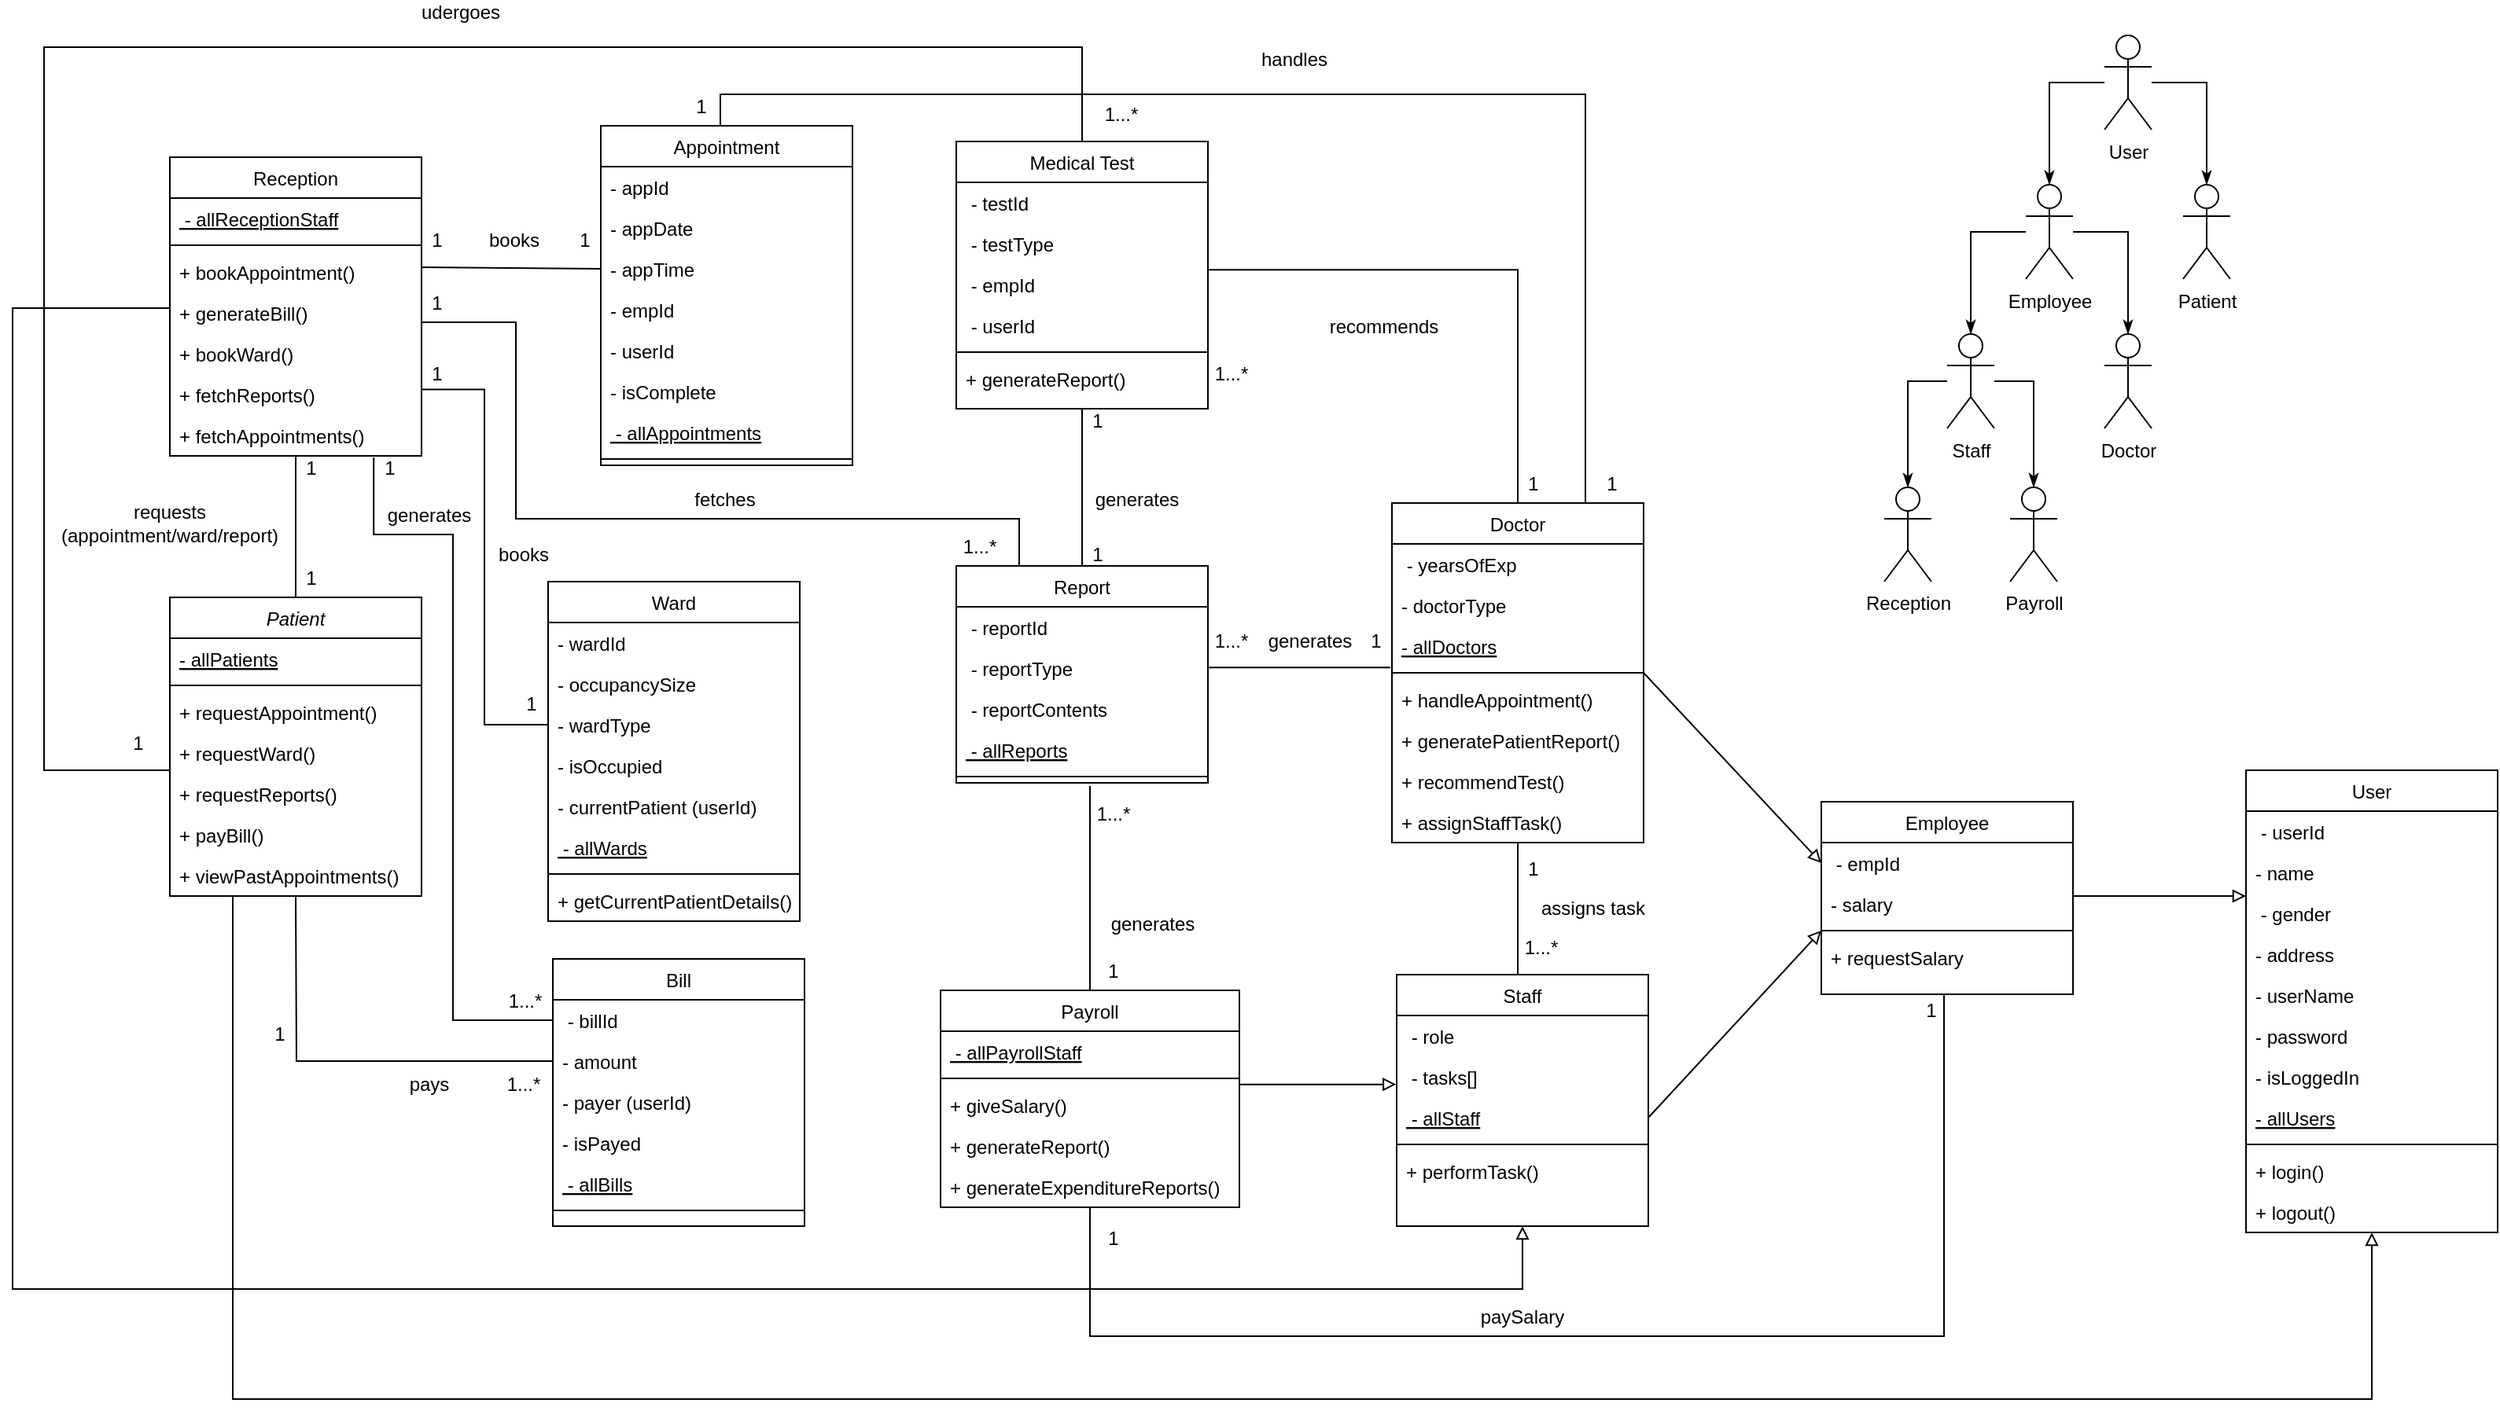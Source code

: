<mxfile version="19.0.3" type="device"><diagram id="C5RBs43oDa-KdzZeNtuy" name="Page-1"><mxGraphModel dx="1865" dy="1818" grid="1" gridSize="10" guides="1" tooltips="1" connect="1" arrows="1" fold="1" page="1" pageScale="1" pageWidth="827" pageHeight="1169" math="0" shadow="0"><root><mxCell id="WIyWlLk6GJQsqaUBKTNV-0"/><mxCell id="WIyWlLk6GJQsqaUBKTNV-1" parent="WIyWlLk6GJQsqaUBKTNV-0"/><mxCell id="-BFa0AqEf3Gd8CV0B2ca-14" value="" style="edgeStyle=orthogonalEdgeStyle;rounded=0;orthogonalLoop=1;jettySize=auto;html=1;endArrow=block;endFill=0;exitX=0.25;exitY=1;exitDx=0;exitDy=0;entryX=0.5;entryY=1;entryDx=0;entryDy=0;" parent="WIyWlLk6GJQsqaUBKTNV-1" source="zkfFHV4jXpPFQw0GAbJ--0" target="-BFa0AqEf3Gd8CV0B2ca-0" edge="1"><mxGeometry relative="1" as="geometry"><Array as="points"><mxPoint x="110" y="600"/><mxPoint x="1470" y="600"/></Array></mxGeometry></mxCell><mxCell id="Z5M0YTZ0cITR3sotZArh-10" value="" style="edgeStyle=orthogonalEdgeStyle;rounded=0;orthogonalLoop=1;jettySize=auto;html=1;fontColor=#FF3399;endArrow=none;endFill=0;entryX=0.5;entryY=1;entryDx=0;entryDy=0;" parent="WIyWlLk6GJQsqaUBKTNV-1" source="zkfFHV4jXpPFQw0GAbJ--0" target="Z5M0YTZ0cITR3sotZArh-4" edge="1"><mxGeometry relative="1" as="geometry"><mxPoint x="150" y="10" as="targetPoint"/><Array as="points"/></mxGeometry></mxCell><mxCell id="OP6SBoiuCu4jWMBhcWJL-12" value="" style="edgeStyle=orthogonalEdgeStyle;rounded=0;orthogonalLoop=1;jettySize=auto;html=1;entryX=0.5;entryY=0;entryDx=0;entryDy=0;exitX=0;exitY=-0.077;exitDx=0;exitDy=0;exitPerimeter=0;endArrow=none;endFill=0;" parent="WIyWlLk6GJQsqaUBKTNV-1" target="YgAnvB1Ti10uKO-X6oO7-53" edge="1"><mxGeometry relative="1" as="geometry"><mxPoint x="70" y="225.998" as="sourcePoint"/><mxPoint x="-30" y="180" as="targetPoint"/><Array as="points"><mxPoint x="-10" y="200"/><mxPoint x="-10" y="-260"/><mxPoint x="650" y="-260"/></Array></mxGeometry></mxCell><mxCell id="zkfFHV4jXpPFQw0GAbJ--0" value="Patient" style="swimlane;fontStyle=2;align=center;verticalAlign=top;childLayout=stackLayout;horizontal=1;startSize=26;horizontalStack=0;resizeParent=1;resizeLast=0;collapsible=1;marginBottom=0;rounded=0;shadow=0;strokeWidth=1;" parent="WIyWlLk6GJQsqaUBKTNV-1" vertex="1"><mxGeometry x="70" y="90" width="160" height="190" as="geometry"><mxRectangle x="230" y="140" width="160" height="26" as="alternateBounds"/></mxGeometry></mxCell><mxCell id="zkfFHV4jXpPFQw0GAbJ--1" value="- allPatients" style="text;align=left;verticalAlign=top;spacingLeft=4;spacingRight=4;overflow=hidden;rotatable=0;points=[[0,0.5],[1,0.5]];portConstraint=eastwest;fontStyle=4" parent="zkfFHV4jXpPFQw0GAbJ--0" vertex="1"><mxGeometry y="26" width="160" height="26" as="geometry"/></mxCell><mxCell id="zkfFHV4jXpPFQw0GAbJ--4" value="" style="line;html=1;strokeWidth=1;align=left;verticalAlign=middle;spacingTop=-1;spacingLeft=3;spacingRight=3;rotatable=0;labelPosition=right;points=[];portConstraint=eastwest;" parent="zkfFHV4jXpPFQw0GAbJ--0" vertex="1"><mxGeometry y="52" width="160" height="8" as="geometry"/></mxCell><mxCell id="zkfFHV4jXpPFQw0GAbJ--5" value="+ requestAppointment()" style="text;align=left;verticalAlign=top;spacingLeft=4;spacingRight=4;overflow=hidden;rotatable=0;points=[[0,0.5],[1,0.5]];portConstraint=eastwest;" parent="zkfFHV4jXpPFQw0GAbJ--0" vertex="1"><mxGeometry y="60" width="160" height="26" as="geometry"/></mxCell><mxCell id="YgAnvB1Ti10uKO-X6oO7-43" value="+ requestWard()" style="text;align=left;verticalAlign=top;spacingLeft=4;spacingRight=4;overflow=hidden;rotatable=0;points=[[0,0.5],[1,0.5]];portConstraint=eastwest;" parent="zkfFHV4jXpPFQw0GAbJ--0" vertex="1"><mxGeometry y="86" width="160" height="26" as="geometry"/></mxCell><mxCell id="OP6SBoiuCu4jWMBhcWJL-21" value="+ requestReports()" style="text;align=left;verticalAlign=top;spacingLeft=4;spacingRight=4;overflow=hidden;rotatable=0;points=[[0,0.5],[1,0.5]];portConstraint=eastwest;" parent="zkfFHV4jXpPFQw0GAbJ--0" vertex="1"><mxGeometry y="112" width="160" height="26" as="geometry"/></mxCell><mxCell id="YgAnvB1Ti10uKO-X6oO7-45" value="+ payBill()" style="text;align=left;verticalAlign=top;spacingLeft=4;spacingRight=4;overflow=hidden;rotatable=0;points=[[0,0.5],[1,0.5]];portConstraint=eastwest;" parent="zkfFHV4jXpPFQw0GAbJ--0" vertex="1"><mxGeometry y="138" width="160" height="26" as="geometry"/></mxCell><mxCell id="OP6SBoiuCu4jWMBhcWJL-28" value="+ viewPastAppointments()" style="text;align=left;verticalAlign=top;spacingLeft=4;spacingRight=4;overflow=hidden;rotatable=0;points=[[0,0.5],[1,0.5]];portConstraint=eastwest;" parent="zkfFHV4jXpPFQw0GAbJ--0" vertex="1"><mxGeometry y="164" width="160" height="26" as="geometry"/></mxCell><mxCell id="zkfFHV4jXpPFQw0GAbJ--13" value="Ward" style="swimlane;fontStyle=0;align=center;verticalAlign=top;childLayout=stackLayout;horizontal=1;startSize=26;horizontalStack=0;resizeParent=1;resizeLast=0;collapsible=1;marginBottom=0;rounded=0;shadow=0;strokeWidth=1;" parent="WIyWlLk6GJQsqaUBKTNV-1" vertex="1"><mxGeometry x="310.5" y="80" width="160" height="216" as="geometry"><mxRectangle x="340" y="380" width="170" height="26" as="alternateBounds"/></mxGeometry></mxCell><mxCell id="YgAnvB1Ti10uKO-X6oO7-46" value="- wardId" style="text;align=left;verticalAlign=top;spacingLeft=4;spacingRight=4;overflow=hidden;rotatable=0;points=[[0,0.5],[1,0.5]];portConstraint=eastwest;" parent="zkfFHV4jXpPFQw0GAbJ--13" vertex="1"><mxGeometry y="26" width="160" height="26" as="geometry"/></mxCell><mxCell id="zkfFHV4jXpPFQw0GAbJ--14" value="- occupancySize" style="text;align=left;verticalAlign=top;spacingLeft=4;spacingRight=4;overflow=hidden;rotatable=0;points=[[0,0.5],[1,0.5]];portConstraint=eastwest;" parent="zkfFHV4jXpPFQw0GAbJ--13" vertex="1"><mxGeometry y="52" width="160" height="26" as="geometry"/></mxCell><mxCell id="YgAnvB1Ti10uKO-X6oO7-47" value="- wardType" style="text;align=left;verticalAlign=top;spacingLeft=4;spacingRight=4;overflow=hidden;rotatable=0;points=[[0,0.5],[1,0.5]];portConstraint=eastwest;" parent="zkfFHV4jXpPFQw0GAbJ--13" vertex="1"><mxGeometry y="78" width="160" height="26" as="geometry"/></mxCell><mxCell id="YgAnvB1Ti10uKO-X6oO7-48" value="- isOccupied" style="text;align=left;verticalAlign=top;spacingLeft=4;spacingRight=4;overflow=hidden;rotatable=0;points=[[0,0.5],[1,0.5]];portConstraint=eastwest;" parent="zkfFHV4jXpPFQw0GAbJ--13" vertex="1"><mxGeometry y="104" width="160" height="26" as="geometry"/></mxCell><mxCell id="OP6SBoiuCu4jWMBhcWJL-6" value="- currentPatient (userId)" style="text;align=left;verticalAlign=top;spacingLeft=4;spacingRight=4;overflow=hidden;rotatable=0;points=[[0,0.5],[1,0.5]];portConstraint=eastwest;" parent="zkfFHV4jXpPFQw0GAbJ--13" vertex="1"><mxGeometry y="130" width="160" height="26" as="geometry"/></mxCell><mxCell id="Z5M0YTZ0cITR3sotZArh-1" value=" - allWards" style="text;align=left;verticalAlign=top;spacingLeft=4;spacingRight=4;overflow=hidden;rotatable=0;points=[[0,0.5],[1,0.5]];portConstraint=eastwest;fontStyle=4" parent="zkfFHV4jXpPFQw0GAbJ--13" vertex="1"><mxGeometry y="156" width="160" height="26" as="geometry"/></mxCell><mxCell id="zkfFHV4jXpPFQw0GAbJ--15" value="" style="line;html=1;strokeWidth=1;align=left;verticalAlign=middle;spacingTop=-1;spacingLeft=3;spacingRight=3;rotatable=0;labelPosition=right;points=[];portConstraint=eastwest;" parent="zkfFHV4jXpPFQw0GAbJ--13" vertex="1"><mxGeometry y="182" width="160" height="8" as="geometry"/></mxCell><mxCell id="YgAnvB1Ti10uKO-X6oO7-49" value="+ getCurrentPatientDetails()" style="text;align=left;verticalAlign=top;spacingLeft=4;spacingRight=4;overflow=hidden;rotatable=0;points=[[0,0.5],[1,0.5]];portConstraint=eastwest;" parent="zkfFHV4jXpPFQw0GAbJ--13" vertex="1"><mxGeometry y="190" width="160" height="26" as="geometry"/></mxCell><mxCell id="zkfFHV4jXpPFQw0GAbJ--17" value="Employee" style="swimlane;fontStyle=0;align=center;verticalAlign=top;childLayout=stackLayout;horizontal=1;startSize=26;horizontalStack=0;resizeParent=1;resizeLast=0;collapsible=1;marginBottom=0;rounded=0;shadow=0;strokeWidth=1;" parent="WIyWlLk6GJQsqaUBKTNV-1" vertex="1"><mxGeometry x="1120" y="220" width="160" height="122.5" as="geometry"><mxRectangle x="550" y="140" width="160" height="26" as="alternateBounds"/></mxGeometry></mxCell><mxCell id="zkfFHV4jXpPFQw0GAbJ--18" value=" - empId" style="text;align=left;verticalAlign=top;spacingLeft=4;spacingRight=4;overflow=hidden;rotatable=0;points=[[0,0.5],[1,0.5]];portConstraint=eastwest;" parent="zkfFHV4jXpPFQw0GAbJ--17" vertex="1"><mxGeometry y="26" width="160" height="26" as="geometry"/></mxCell><mxCell id="zkfFHV4jXpPFQw0GAbJ--22" value="- salary" style="text;align=left;verticalAlign=top;spacingLeft=4;spacingRight=4;overflow=hidden;rotatable=0;points=[[0,0.5],[1,0.5]];portConstraint=eastwest;rounded=0;shadow=0;html=0;" parent="zkfFHV4jXpPFQw0GAbJ--17" vertex="1"><mxGeometry y="52" width="160" height="26" as="geometry"/></mxCell><mxCell id="zkfFHV4jXpPFQw0GAbJ--23" value="" style="line;html=1;strokeWidth=1;align=left;verticalAlign=middle;spacingTop=-1;spacingLeft=3;spacingRight=3;rotatable=0;labelPosition=right;points=[];portConstraint=eastwest;" parent="zkfFHV4jXpPFQw0GAbJ--17" vertex="1"><mxGeometry y="78" width="160" height="8" as="geometry"/></mxCell><mxCell id="YgAnvB1Ti10uKO-X6oO7-38" value="+ requestSalary" style="text;align=left;verticalAlign=top;spacingLeft=4;spacingRight=4;overflow=hidden;rotatable=0;points=[[0,0.5],[1,0.5]];portConstraint=eastwest;" parent="zkfFHV4jXpPFQw0GAbJ--17" vertex="1"><mxGeometry y="86" width="160" height="26" as="geometry"/></mxCell><mxCell id="YgAnvB1Ti10uKO-X6oO7-98" value="" style="edgeStyle=orthogonalEdgeStyle;rounded=0;orthogonalLoop=1;jettySize=auto;html=1;endArrow=none;endFill=0;" parent="WIyWlLk6GJQsqaUBKTNV-1" source="YgAnvB1Ti10uKO-X6oO7-3" edge="1"><mxGeometry relative="1" as="geometry"><Array as="points"><mxPoint x="655" y="210"/><mxPoint x="655" y="210"/></Array><mxPoint x="655" y="210" as="targetPoint"/></mxGeometry></mxCell><mxCell id="MlIe_4cDWkA6PB7lQuwm-5" value="" style="edgeStyle=orthogonalEdgeStyle;rounded=0;orthogonalLoop=1;jettySize=auto;html=1;endArrow=none;endFill=0;entryX=0.5;entryY=1;entryDx=0;entryDy=0;" parent="WIyWlLk6GJQsqaUBKTNV-1" source="YgAnvB1Ti10uKO-X6oO7-3" target="zkfFHV4jXpPFQw0GAbJ--17" edge="1"><mxGeometry relative="1" as="geometry"><mxPoint x="1200" y="350" as="targetPoint"/><Array as="points"><mxPoint x="655" y="560"/><mxPoint x="1198" y="560"/><mxPoint x="1198" y="343"/></Array></mxGeometry></mxCell><mxCell id="YgAnvB1Ti10uKO-X6oO7-3" value="Payroll" style="swimlane;fontStyle=0;align=center;verticalAlign=top;childLayout=stackLayout;horizontal=1;startSize=26;horizontalStack=0;resizeParent=1;resizeLast=0;collapsible=1;marginBottom=0;rounded=0;shadow=0;strokeWidth=1;" parent="WIyWlLk6GJQsqaUBKTNV-1" vertex="1"><mxGeometry x="560" y="340" width="190" height="138" as="geometry"><mxRectangle x="130" y="380" width="160" height="26" as="alternateBounds"/></mxGeometry></mxCell><mxCell id="Z5M0YTZ0cITR3sotZArh-3" value=" - allPayrollStaff" style="text;align=left;verticalAlign=top;spacingLeft=4;spacingRight=4;overflow=hidden;rotatable=0;points=[[0,0.5],[1,0.5]];portConstraint=eastwest;fontStyle=4" parent="YgAnvB1Ti10uKO-X6oO7-3" vertex="1"><mxGeometry y="26" width="190" height="26" as="geometry"/></mxCell><mxCell id="YgAnvB1Ti10uKO-X6oO7-6" value="" style="line;html=1;strokeWidth=1;align=left;verticalAlign=middle;spacingTop=-1;spacingLeft=3;spacingRight=3;rotatable=0;labelPosition=right;points=[];portConstraint=eastwest;" parent="YgAnvB1Ti10uKO-X6oO7-3" vertex="1"><mxGeometry y="52" width="190" height="8" as="geometry"/></mxCell><mxCell id="YgAnvB1Ti10uKO-X6oO7-7" value="+ giveSalary()" style="text;align=left;verticalAlign=top;spacingLeft=4;spacingRight=4;overflow=hidden;rotatable=0;points=[[0,0.5],[1,0.5]];portConstraint=eastwest;fontStyle=0" parent="YgAnvB1Ti10uKO-X6oO7-3" vertex="1"><mxGeometry y="60" width="190" height="26" as="geometry"/></mxCell><mxCell id="YgAnvB1Ti10uKO-X6oO7-8" value="+ generateReport()" style="text;align=left;verticalAlign=top;spacingLeft=4;spacingRight=4;overflow=hidden;rotatable=0;points=[[0,0.5],[1,0.5]];portConstraint=eastwest;" parent="YgAnvB1Ti10uKO-X6oO7-3" vertex="1"><mxGeometry y="86" width="190" height="26" as="geometry"/></mxCell><mxCell id="OP6SBoiuCu4jWMBhcWJL-19" value="+ generateExpenditureReports()" style="text;align=left;verticalAlign=top;spacingLeft=4;spacingRight=4;overflow=hidden;rotatable=0;points=[[0,0.5],[1,0.5]];portConstraint=eastwest;" parent="YgAnvB1Ti10uKO-X6oO7-3" vertex="1"><mxGeometry y="112" width="190" height="26" as="geometry"/></mxCell><mxCell id="YgAnvB1Ti10uKO-X6oO7-12" value="Report" style="swimlane;fontStyle=0;align=center;verticalAlign=top;childLayout=stackLayout;horizontal=1;startSize=26;horizontalStack=0;resizeParent=1;resizeLast=0;collapsible=1;marginBottom=0;rounded=0;shadow=0;strokeWidth=1;" parent="WIyWlLk6GJQsqaUBKTNV-1" vertex="1"><mxGeometry x="570" y="70" width="160" height="138" as="geometry"><mxRectangle x="130" y="380" width="160" height="26" as="alternateBounds"/></mxGeometry></mxCell><mxCell id="YgAnvB1Ti10uKO-X6oO7-13" value=" - reportId" style="text;align=left;verticalAlign=top;spacingLeft=4;spacingRight=4;overflow=hidden;rotatable=0;points=[[0,0.5],[1,0.5]];portConstraint=eastwest;" parent="YgAnvB1Ti10uKO-X6oO7-12" vertex="1"><mxGeometry y="26" width="160" height="26" as="geometry"/></mxCell><mxCell id="YgAnvB1Ti10uKO-X6oO7-40" value=" - reportType" style="text;align=left;verticalAlign=top;spacingLeft=4;spacingRight=4;overflow=hidden;rotatable=0;points=[[0,0.5],[1,0.5]];portConstraint=eastwest;" parent="YgAnvB1Ti10uKO-X6oO7-12" vertex="1"><mxGeometry y="52" width="160" height="26" as="geometry"/></mxCell><mxCell id="OP6SBoiuCu4jWMBhcWJL-18" value=" - reportContents" style="text;align=left;verticalAlign=top;spacingLeft=4;spacingRight=4;overflow=hidden;rotatable=0;points=[[0,0.5],[1,0.5]];portConstraint=eastwest;" parent="YgAnvB1Ti10uKO-X6oO7-12" vertex="1"><mxGeometry y="78" width="160" height="26" as="geometry"/></mxCell><mxCell id="-BFa0AqEf3Gd8CV0B2ca-21" value=" - allReports" style="text;align=left;verticalAlign=top;spacingLeft=4;spacingRight=4;overflow=hidden;rotatable=0;points=[[0,0.5],[1,0.5]];portConstraint=eastwest;fontStyle=4" parent="YgAnvB1Ti10uKO-X6oO7-12" vertex="1"><mxGeometry y="104" width="160" height="26" as="geometry"/></mxCell><mxCell id="YgAnvB1Ti10uKO-X6oO7-15" value="" style="line;html=1;strokeWidth=1;align=left;verticalAlign=middle;spacingTop=-1;spacingLeft=3;spacingRight=3;rotatable=0;labelPosition=right;points=[];portConstraint=eastwest;" parent="YgAnvB1Ti10uKO-X6oO7-12" vertex="1"><mxGeometry y="130" width="160" height="8" as="geometry"/></mxCell><mxCell id="YgAnvB1Ti10uKO-X6oO7-18" value="Bill" style="swimlane;fontStyle=0;align=center;verticalAlign=top;childLayout=stackLayout;horizontal=1;startSize=26;horizontalStack=0;resizeParent=1;resizeLast=0;collapsible=1;marginBottom=0;rounded=0;shadow=0;strokeWidth=1;" parent="WIyWlLk6GJQsqaUBKTNV-1" vertex="1"><mxGeometry x="313.5" y="320" width="160" height="170" as="geometry"><mxRectangle x="130" y="380" width="160" height="26" as="alternateBounds"/></mxGeometry></mxCell><mxCell id="YgAnvB1Ti10uKO-X6oO7-19" value=" - billId" style="text;align=left;verticalAlign=top;spacingLeft=4;spacingRight=4;overflow=hidden;rotatable=0;points=[[0,0.5],[1,0.5]];portConstraint=eastwest;" parent="YgAnvB1Ti10uKO-X6oO7-18" vertex="1"><mxGeometry y="26" width="160" height="26" as="geometry"/></mxCell><mxCell id="YgAnvB1Ti10uKO-X6oO7-20" value="- amount" style="text;align=left;verticalAlign=top;spacingLeft=4;spacingRight=4;overflow=hidden;rotatable=0;points=[[0,0.5],[1,0.5]];portConstraint=eastwest;rounded=0;shadow=0;html=0;" parent="YgAnvB1Ti10uKO-X6oO7-18" vertex="1"><mxGeometry y="52" width="160" height="26" as="geometry"/></mxCell><mxCell id="YgAnvB1Ti10uKO-X6oO7-51" value="- payer (userId)" style="text;align=left;verticalAlign=top;spacingLeft=4;spacingRight=4;overflow=hidden;rotatable=0;points=[[0,0.5],[1,0.5]];portConstraint=eastwest;rounded=0;shadow=0;html=0;" parent="YgAnvB1Ti10uKO-X6oO7-18" vertex="1"><mxGeometry y="78" width="160" height="26" as="geometry"/></mxCell><mxCell id="YgAnvB1Ti10uKO-X6oO7-52" value="- isPayed" style="text;align=left;verticalAlign=top;spacingLeft=4;spacingRight=4;overflow=hidden;rotatable=0;points=[[0,0.5],[1,0.5]];portConstraint=eastwest;rounded=0;shadow=0;html=0;" parent="YgAnvB1Ti10uKO-X6oO7-18" vertex="1"><mxGeometry y="104" width="160" height="26" as="geometry"/></mxCell><mxCell id="Z5M0YTZ0cITR3sotZArh-2" value=" - allBills" style="text;align=left;verticalAlign=top;spacingLeft=4;spacingRight=4;overflow=hidden;rotatable=0;points=[[0,0.5],[1,0.5]];portConstraint=eastwest;fontStyle=4" parent="YgAnvB1Ti10uKO-X6oO7-18" vertex="1"><mxGeometry y="130" width="160" height="26" as="geometry"/></mxCell><mxCell id="YgAnvB1Ti10uKO-X6oO7-21" value="" style="line;html=1;strokeWidth=1;align=left;verticalAlign=middle;spacingTop=-1;spacingLeft=3;spacingRight=3;rotatable=0;labelPosition=right;points=[];portConstraint=eastwest;" parent="YgAnvB1Ti10uKO-X6oO7-18" vertex="1"><mxGeometry y="156" width="160" height="8" as="geometry"/></mxCell><mxCell id="YgAnvB1Ti10uKO-X6oO7-79" value="" style="edgeStyle=orthogonalEdgeStyle;rounded=0;orthogonalLoop=1;jettySize=auto;html=1;endArrow=none;endFill=0;entryX=0.999;entryY=0.139;entryDx=0;entryDy=0;entryPerimeter=0;" parent="WIyWlLk6GJQsqaUBKTNV-1" source="YgAnvB1Ti10uKO-X6oO7-24" target="YgAnvB1Ti10uKO-X6oO7-60" edge="1"><mxGeometry relative="1" as="geometry"><mxPoint x="890" y="-52" as="targetPoint"/></mxGeometry></mxCell><mxCell id="YgAnvB1Ti10uKO-X6oO7-87" value="" style="edgeStyle=orthogonalEdgeStyle;rounded=0;orthogonalLoop=1;jettySize=auto;html=1;endArrow=none;endFill=0;entryX=0.5;entryY=0;entryDx=0;entryDy=0;" parent="WIyWlLk6GJQsqaUBKTNV-1" source="YgAnvB1Ti10uKO-X6oO7-24" edge="1"><mxGeometry relative="1" as="geometry"><mxPoint x="930" y="330" as="targetPoint"/><Array as="points"><mxPoint x="927" y="330"/></Array></mxGeometry></mxCell><mxCell id="YgAnvB1Ti10uKO-X6oO7-24" value="Doctor" style="swimlane;fontStyle=0;align=center;verticalAlign=top;childLayout=stackLayout;horizontal=1;startSize=26;horizontalStack=0;resizeParent=1;resizeLast=0;collapsible=1;marginBottom=0;rounded=0;shadow=0;strokeWidth=1;" parent="WIyWlLk6GJQsqaUBKTNV-1" vertex="1"><mxGeometry x="847" y="30" width="160" height="216" as="geometry"><mxRectangle x="850" y="70" width="160" height="26" as="alternateBounds"/></mxGeometry></mxCell><mxCell id="YgAnvB1Ti10uKO-X6oO7-25" value=" - yearsOfExp" style="text;align=left;verticalAlign=top;spacingLeft=4;spacingRight=4;overflow=hidden;rotatable=0;points=[[0,0.5],[1,0.5]];portConstraint=eastwest;" parent="YgAnvB1Ti10uKO-X6oO7-24" vertex="1"><mxGeometry y="26" width="160" height="26" as="geometry"/></mxCell><mxCell id="YgAnvB1Ti10uKO-X6oO7-26" value="- doctorType" style="text;align=left;verticalAlign=top;spacingLeft=4;spacingRight=4;overflow=hidden;rotatable=0;points=[[0,0.5],[1,0.5]];portConstraint=eastwest;rounded=0;shadow=0;html=0;" parent="YgAnvB1Ti10uKO-X6oO7-24" vertex="1"><mxGeometry y="52" width="160" height="26" as="geometry"/></mxCell><mxCell id="-BFa0AqEf3Gd8CV0B2ca-20" value="- allDoctors" style="text;align=left;verticalAlign=top;spacingLeft=4;spacingRight=4;overflow=hidden;rotatable=0;points=[[0,0.5],[1,0.5]];portConstraint=eastwest;rounded=0;shadow=0;html=0;fontStyle=4" parent="YgAnvB1Ti10uKO-X6oO7-24" vertex="1"><mxGeometry y="78" width="160" height="26" as="geometry"/></mxCell><mxCell id="YgAnvB1Ti10uKO-X6oO7-27" value="" style="line;html=1;strokeWidth=1;align=left;verticalAlign=middle;spacingTop=-1;spacingLeft=3;spacingRight=3;rotatable=0;labelPosition=right;points=[];portConstraint=eastwest;" parent="YgAnvB1Ti10uKO-X6oO7-24" vertex="1"><mxGeometry y="104" width="160" height="8" as="geometry"/></mxCell><mxCell id="OP6SBoiuCu4jWMBhcWJL-17" value="+ handleAppointment()" style="text;align=left;verticalAlign=top;spacingLeft=4;spacingRight=4;overflow=hidden;rotatable=0;points=[[0,0.5],[1,0.5]];portConstraint=eastwest;" parent="YgAnvB1Ti10uKO-X6oO7-24" vertex="1"><mxGeometry y="112" width="160" height="26" as="geometry"/></mxCell><mxCell id="YgAnvB1Ti10uKO-X6oO7-28" value="+ generatePatientReport() " style="text;align=left;verticalAlign=top;spacingLeft=4;spacingRight=4;overflow=hidden;rotatable=0;points=[[0,0.5],[1,0.5]];portConstraint=eastwest;fontStyle=0" parent="YgAnvB1Ti10uKO-X6oO7-24" vertex="1"><mxGeometry y="138" width="160" height="26" as="geometry"/></mxCell><mxCell id="YgAnvB1Ti10uKO-X6oO7-62" value="+ recommendTest()" style="text;align=left;verticalAlign=top;spacingLeft=4;spacingRight=4;overflow=hidden;rotatable=0;points=[[0,0.5],[1,0.5]];portConstraint=eastwest;" parent="YgAnvB1Ti10uKO-X6oO7-24" vertex="1"><mxGeometry y="164" width="160" height="26" as="geometry"/></mxCell><mxCell id="YgAnvB1Ti10uKO-X6oO7-29" value="+ assignStaffTask()" style="text;align=left;verticalAlign=top;spacingLeft=4;spacingRight=4;overflow=hidden;rotatable=0;points=[[0,0.5],[1,0.5]];portConstraint=eastwest;" parent="YgAnvB1Ti10uKO-X6oO7-24" vertex="1"><mxGeometry y="190" width="160" height="26" as="geometry"/></mxCell><mxCell id="YgAnvB1Ti10uKO-X6oO7-103" value="" style="edgeStyle=orthogonalEdgeStyle;rounded=0;orthogonalLoop=1;jettySize=auto;html=1;endArrow=none;endFill=0;" parent="WIyWlLk6GJQsqaUBKTNV-1" source="YgAnvB1Ti10uKO-X6oO7-53" edge="1"><mxGeometry relative="1" as="geometry"><mxPoint x="650" y="70" as="targetPoint"/><Array as="points"><mxPoint x="650" y="60"/><mxPoint x="650" y="60"/></Array></mxGeometry></mxCell><mxCell id="YgAnvB1Ti10uKO-X6oO7-53" value="Medical Test" style="swimlane;fontStyle=0;align=center;verticalAlign=top;childLayout=stackLayout;horizontal=1;startSize=26;horizontalStack=0;resizeParent=1;resizeLast=0;collapsible=1;marginBottom=0;rounded=0;shadow=0;strokeWidth=1;" parent="WIyWlLk6GJQsqaUBKTNV-1" vertex="1"><mxGeometry x="570" y="-200" width="160" height="170" as="geometry"><mxRectangle x="130" y="380" width="160" height="26" as="alternateBounds"/></mxGeometry></mxCell><mxCell id="YgAnvB1Ti10uKO-X6oO7-54" value=" - testId" style="text;align=left;verticalAlign=top;spacingLeft=4;spacingRight=4;overflow=hidden;rotatable=0;points=[[0,0.5],[1,0.5]];portConstraint=eastwest;" parent="YgAnvB1Ti10uKO-X6oO7-53" vertex="1"><mxGeometry y="26" width="160" height="26" as="geometry"/></mxCell><mxCell id="YgAnvB1Ti10uKO-X6oO7-55" value=" - testType" style="text;align=left;verticalAlign=top;spacingLeft=4;spacingRight=4;overflow=hidden;rotatable=0;points=[[0,0.5],[1,0.5]];portConstraint=eastwest;" parent="YgAnvB1Ti10uKO-X6oO7-53" vertex="1"><mxGeometry y="52" width="160" height="26" as="geometry"/></mxCell><mxCell id="YgAnvB1Ti10uKO-X6oO7-60" value=" - empId" style="text;align=left;verticalAlign=top;spacingLeft=4;spacingRight=4;overflow=hidden;rotatable=0;points=[[0,0.5],[1,0.5]];portConstraint=eastwest;" parent="YgAnvB1Ti10uKO-X6oO7-53" vertex="1"><mxGeometry y="78" width="160" height="26" as="geometry"/></mxCell><mxCell id="YgAnvB1Ti10uKO-X6oO7-61" value=" - userId" style="text;align=left;verticalAlign=top;spacingLeft=4;spacingRight=4;overflow=hidden;rotatable=0;points=[[0,0.5],[1,0.5]];portConstraint=eastwest;" parent="YgAnvB1Ti10uKO-X6oO7-53" vertex="1"><mxGeometry y="104" width="160" height="26" as="geometry"/></mxCell><mxCell id="YgAnvB1Ti10uKO-X6oO7-56" value="" style="line;html=1;strokeWidth=1;align=left;verticalAlign=middle;spacingTop=-1;spacingLeft=3;spacingRight=3;rotatable=0;labelPosition=right;points=[];portConstraint=eastwest;" parent="YgAnvB1Ti10uKO-X6oO7-53" vertex="1"><mxGeometry y="130" width="160" height="8" as="geometry"/></mxCell><mxCell id="YgAnvB1Ti10uKO-X6oO7-57" value="+ generateReport()" style="text;align=left;verticalAlign=top;spacingLeft=4;spacingRight=4;overflow=hidden;rotatable=0;points=[[0,0.5],[1,0.5]];portConstraint=eastwest;fontStyle=0" parent="YgAnvB1Ti10uKO-X6oO7-53" vertex="1"><mxGeometry y="138" width="160" height="26" as="geometry"/></mxCell><mxCell id="YgAnvB1Ti10uKO-X6oO7-68" value="" style="edgeStyle=orthogonalEdgeStyle;rounded=0;orthogonalLoop=1;jettySize=auto;html=1;endArrow=none;endFill=0;" parent="WIyWlLk6GJQsqaUBKTNV-1" target="YgAnvB1Ti10uKO-X6oO7-20" edge="1"><mxGeometry relative="1" as="geometry"><mxPoint x="150" y="280" as="sourcePoint"/></mxGeometry></mxCell><mxCell id="YgAnvB1Ti10uKO-X6oO7-69" value="1" style="text;html=1;strokeColor=none;fillColor=none;align=center;verticalAlign=middle;whiteSpace=wrap;rounded=0;" parent="WIyWlLk6GJQsqaUBKTNV-1" vertex="1"><mxGeometry x="130" y="360" width="20" height="15" as="geometry"/></mxCell><mxCell id="YgAnvB1Ti10uKO-X6oO7-71" value="1...*" style="text;html=1;strokeColor=none;fillColor=none;align=center;verticalAlign=middle;whiteSpace=wrap;rounded=0;" parent="WIyWlLk6GJQsqaUBKTNV-1" vertex="1"><mxGeometry x="280" y="392.5" width="30" height="15" as="geometry"/></mxCell><mxCell id="YgAnvB1Ti10uKO-X6oO7-72" value="pays" style="text;html=1;strokeColor=none;fillColor=none;align=center;verticalAlign=middle;whiteSpace=wrap;rounded=0;" parent="WIyWlLk6GJQsqaUBKTNV-1" vertex="1"><mxGeometry x="220" y="392.5" width="30" height="15" as="geometry"/></mxCell><mxCell id="YgAnvB1Ti10uKO-X6oO7-80" value="1" style="text;html=1;strokeColor=none;fillColor=none;align=center;verticalAlign=middle;whiteSpace=wrap;rounded=0;" parent="WIyWlLk6GJQsqaUBKTNV-1" vertex="1"><mxGeometry x="927" y="10" width="20" height="15" as="geometry"/></mxCell><mxCell id="YgAnvB1Ti10uKO-X6oO7-81" value="1...*" style="text;html=1;strokeColor=none;fillColor=none;align=center;verticalAlign=middle;whiteSpace=wrap;rounded=0;" parent="WIyWlLk6GJQsqaUBKTNV-1" vertex="1"><mxGeometry x="730" y="-60" width="30" height="15" as="geometry"/></mxCell><mxCell id="YgAnvB1Ti10uKO-X6oO7-82" value="recommends" style="text;html=1;strokeColor=none;fillColor=none;align=center;verticalAlign=middle;whiteSpace=wrap;rounded=0;" parent="WIyWlLk6GJQsqaUBKTNV-1" vertex="1"><mxGeometry x="827" y="-90" width="30" height="15" as="geometry"/></mxCell><mxCell id="YgAnvB1Ti10uKO-X6oO7-83" value="" style="edgeStyle=orthogonalEdgeStyle;rounded=0;orthogonalLoop=1;jettySize=auto;html=1;endArrow=none;endFill=0;exitX=-0.006;exitY=1.023;exitDx=0;exitDy=0;exitPerimeter=0;" parent="WIyWlLk6GJQsqaUBKTNV-1" source="-BFa0AqEf3Gd8CV0B2ca-20" target="YgAnvB1Ti10uKO-X6oO7-40" edge="1"><mxGeometry relative="1" as="geometry"><Array as="points"><mxPoint x="820" y="135"/><mxPoint x="820" y="135"/></Array></mxGeometry></mxCell><mxCell id="YgAnvB1Ti10uKO-X6oO7-84" value="1" style="text;html=1;strokeColor=none;fillColor=none;align=center;verticalAlign=middle;whiteSpace=wrap;rounded=0;" parent="WIyWlLk6GJQsqaUBKTNV-1" vertex="1"><mxGeometry x="827" y="110" width="20" height="15" as="geometry"/></mxCell><mxCell id="YgAnvB1Ti10uKO-X6oO7-85" value="1...*" style="text;html=1;strokeColor=none;fillColor=none;align=center;verticalAlign=middle;whiteSpace=wrap;rounded=0;" parent="WIyWlLk6GJQsqaUBKTNV-1" vertex="1"><mxGeometry x="730" y="110" width="30" height="15" as="geometry"/></mxCell><mxCell id="YgAnvB1Ti10uKO-X6oO7-86" value="generates" style="text;html=1;strokeColor=none;fillColor=none;align=center;verticalAlign=middle;whiteSpace=wrap;rounded=0;" parent="WIyWlLk6GJQsqaUBKTNV-1" vertex="1"><mxGeometry x="780" y="110" width="30" height="15" as="geometry"/></mxCell><mxCell id="YgAnvB1Ti10uKO-X6oO7-88" value="1" style="text;html=1;strokeColor=none;fillColor=none;align=center;verticalAlign=middle;whiteSpace=wrap;rounded=0;" parent="WIyWlLk6GJQsqaUBKTNV-1" vertex="1"><mxGeometry x="927" y="255" width="20" height="15" as="geometry"/></mxCell><mxCell id="YgAnvB1Ti10uKO-X6oO7-91" value="1...*" style="text;html=1;strokeColor=none;fillColor=none;align=center;verticalAlign=middle;whiteSpace=wrap;rounded=0;" parent="WIyWlLk6GJQsqaUBKTNV-1" vertex="1"><mxGeometry x="927" y="305" width="30" height="15" as="geometry"/></mxCell><mxCell id="YgAnvB1Ti10uKO-X6oO7-92" value="assigns task" style="text;html=1;strokeColor=none;fillColor=none;align=center;verticalAlign=middle;whiteSpace=wrap;rounded=0;" parent="WIyWlLk6GJQsqaUBKTNV-1" vertex="1"><mxGeometry x="940" y="280" width="70" height="15" as="geometry"/></mxCell><mxCell id="YgAnvB1Ti10uKO-X6oO7-94" value="" style="endArrow=block;html=1;rounded=0;exitX=1;exitY=0.5;exitDx=0;exitDy=0;entryX=0;entryY=0.5;entryDx=0;entryDy=0;endFill=0;" parent="WIyWlLk6GJQsqaUBKTNV-1" source="YgAnvB1Ti10uKO-X6oO7-24" target="zkfFHV4jXpPFQw0GAbJ--18" edge="1"><mxGeometry width="50" height="50" relative="1" as="geometry"><mxPoint x="970" y="300" as="sourcePoint"/><mxPoint x="1120.64" y="202.312" as="targetPoint"/></mxGeometry></mxCell><mxCell id="YgAnvB1Ti10uKO-X6oO7-95" value="" style="endArrow=block;html=1;rounded=0;exitX=1;exitY=0.5;exitDx=0;exitDy=0;entryX=0;entryY=1.154;entryDx=0;entryDy=0;entryPerimeter=0;endFill=0;" parent="WIyWlLk6GJQsqaUBKTNV-1" source="Z5M0YTZ0cITR3sotZArh-17" target="zkfFHV4jXpPFQw0GAbJ--22" edge="1"><mxGeometry width="50" height="50" relative="1" as="geometry"><mxPoint x="1010" y="395" as="sourcePoint"/><mxPoint x="1100.64" y="208.312" as="targetPoint"/></mxGeometry></mxCell><mxCell id="YgAnvB1Ti10uKO-X6oO7-96" value="" style="endArrow=block;html=1;rounded=0;exitX=1;exitY=-0.005;exitDx=0;exitDy=0;entryX=-0.002;entryY=0.687;entryDx=0;entryDy=0;endFill=0;exitPerimeter=0;entryPerimeter=0;" parent="WIyWlLk6GJQsqaUBKTNV-1" source="YgAnvB1Ti10uKO-X6oO7-7" edge="1"><mxGeometry width="50" height="50" relative="1" as="geometry"><mxPoint x="1020" y="405.0" as="sourcePoint"/><mxPoint x="849.68" y="399.862" as="targetPoint"/></mxGeometry></mxCell><mxCell id="YgAnvB1Ti10uKO-X6oO7-99" value="1" style="text;html=1;strokeColor=none;fillColor=none;align=center;verticalAlign=middle;whiteSpace=wrap;rounded=0;" parent="WIyWlLk6GJQsqaUBKTNV-1" vertex="1"><mxGeometry x="660" y="320" width="20" height="15" as="geometry"/></mxCell><mxCell id="YgAnvB1Ti10uKO-X6oO7-100" value="1...*" style="text;html=1;strokeColor=none;fillColor=none;align=center;verticalAlign=middle;whiteSpace=wrap;rounded=0;" parent="WIyWlLk6GJQsqaUBKTNV-1" vertex="1"><mxGeometry x="655" y="220" width="30" height="15" as="geometry"/></mxCell><mxCell id="YgAnvB1Ti10uKO-X6oO7-101" value="generates" style="text;html=1;strokeColor=none;fillColor=none;align=center;verticalAlign=middle;whiteSpace=wrap;rounded=0;" parent="WIyWlLk6GJQsqaUBKTNV-1" vertex="1"><mxGeometry x="680" y="290" width="30" height="15" as="geometry"/></mxCell><mxCell id="YgAnvB1Ti10uKO-X6oO7-104" value="1" style="text;html=1;strokeColor=none;fillColor=none;align=center;verticalAlign=middle;whiteSpace=wrap;rounded=0;" parent="WIyWlLk6GJQsqaUBKTNV-1" vertex="1"><mxGeometry x="650" y="-30" width="20" height="15" as="geometry"/></mxCell><mxCell id="YgAnvB1Ti10uKO-X6oO7-105" value="1" style="text;html=1;strokeColor=none;fillColor=none;align=center;verticalAlign=middle;whiteSpace=wrap;rounded=0;" parent="WIyWlLk6GJQsqaUBKTNV-1" vertex="1"><mxGeometry x="650" y="55" width="20" height="15" as="geometry"/></mxCell><mxCell id="YgAnvB1Ti10uKO-X6oO7-107" value="generates" style="text;html=1;strokeColor=none;fillColor=none;align=center;verticalAlign=middle;whiteSpace=wrap;rounded=0;" parent="WIyWlLk6GJQsqaUBKTNV-1" vertex="1"><mxGeometry x="670" y="20" width="30" height="15" as="geometry"/></mxCell><mxCell id="YgAnvB1Ti10uKO-X6oO7-132" value="" style="edgeStyle=orthogonalEdgeStyle;rounded=0;orthogonalLoop=1;jettySize=auto;html=1;endArrow=none;endFill=0;entryX=0.75;entryY=0;entryDx=0;entryDy=0;" parent="WIyWlLk6GJQsqaUBKTNV-1" source="YgAnvB1Ti10uKO-X6oO7-116" target="YgAnvB1Ti10uKO-X6oO7-24" edge="1"><mxGeometry relative="1" as="geometry"><mxPoint x="420" y="-252" as="targetPoint"/><Array as="points"><mxPoint x="420" y="-230"/><mxPoint x="970" y="-230"/></Array></mxGeometry></mxCell><mxCell id="YgAnvB1Ti10uKO-X6oO7-116" value="Appointment" style="swimlane;fontStyle=0;align=center;verticalAlign=top;childLayout=stackLayout;horizontal=1;startSize=26;horizontalStack=0;resizeParent=1;resizeLast=0;collapsible=1;marginBottom=0;rounded=0;shadow=0;strokeWidth=1;" parent="WIyWlLk6GJQsqaUBKTNV-1" vertex="1"><mxGeometry x="344" y="-210" width="160" height="216" as="geometry"><mxRectangle x="130" y="380" width="160" height="26" as="alternateBounds"/></mxGeometry></mxCell><mxCell id="YgAnvB1Ti10uKO-X6oO7-117" value="- appId" style="text;align=left;verticalAlign=top;spacingLeft=4;spacingRight=4;overflow=hidden;rotatable=0;points=[[0,0.5],[1,0.5]];portConstraint=eastwest;" parent="YgAnvB1Ti10uKO-X6oO7-116" vertex="1"><mxGeometry y="26" width="160" height="26" as="geometry"/></mxCell><mxCell id="YgAnvB1Ti10uKO-X6oO7-118" value="- appDate" style="text;align=left;verticalAlign=top;spacingLeft=4;spacingRight=4;overflow=hidden;rotatable=0;points=[[0,0.5],[1,0.5]];portConstraint=eastwest;rounded=0;shadow=0;html=0;" parent="YgAnvB1Ti10uKO-X6oO7-116" vertex="1"><mxGeometry y="52" width="160" height="26" as="geometry"/></mxCell><mxCell id="YgAnvB1Ti10uKO-X6oO7-119" value="- appTime" style="text;align=left;verticalAlign=top;spacingLeft=4;spacingRight=4;overflow=hidden;rotatable=0;points=[[0,0.5],[1,0.5]];portConstraint=eastwest;rounded=0;shadow=0;html=0;" parent="YgAnvB1Ti10uKO-X6oO7-116" vertex="1"><mxGeometry y="78" width="160" height="26" as="geometry"/></mxCell><mxCell id="YgAnvB1Ti10uKO-X6oO7-130" value="- empId" style="text;align=left;verticalAlign=top;spacingLeft=4;spacingRight=4;overflow=hidden;rotatable=0;points=[[0,0.5],[1,0.5]];portConstraint=eastwest;rounded=0;shadow=0;html=0;" parent="YgAnvB1Ti10uKO-X6oO7-116" vertex="1"><mxGeometry y="104" width="160" height="26" as="geometry"/></mxCell><mxCell id="OP6SBoiuCu4jWMBhcWJL-5" value="- userId" style="text;align=left;verticalAlign=top;spacingLeft=4;spacingRight=4;overflow=hidden;rotatable=0;points=[[0,0.5],[1,0.5]];portConstraint=eastwest;rounded=0;shadow=0;html=0;" parent="YgAnvB1Ti10uKO-X6oO7-116" vertex="1"><mxGeometry y="130" width="160" height="26" as="geometry"/></mxCell><mxCell id="OP6SBoiuCu4jWMBhcWJL-16" value="- isComplete" style="text;align=left;verticalAlign=top;spacingLeft=4;spacingRight=4;overflow=hidden;rotatable=0;points=[[0,0.5],[1,0.5]];portConstraint=eastwest;rounded=0;shadow=0;html=0;" parent="YgAnvB1Ti10uKO-X6oO7-116" vertex="1"><mxGeometry y="156" width="160" height="26" as="geometry"/></mxCell><mxCell id="Z5M0YTZ0cITR3sotZArh-0" value=" - allAppointments" style="text;align=left;verticalAlign=top;spacingLeft=4;spacingRight=4;overflow=hidden;rotatable=0;points=[[0,0.5],[1,0.5]];portConstraint=eastwest;fontStyle=4" parent="YgAnvB1Ti10uKO-X6oO7-116" vertex="1"><mxGeometry y="182" width="160" height="26" as="geometry"/></mxCell><mxCell id="YgAnvB1Ti10uKO-X6oO7-120" value="" style="line;html=1;strokeWidth=1;align=left;verticalAlign=middle;spacingTop=-1;spacingLeft=3;spacingRight=3;rotatable=0;labelPosition=right;points=[];portConstraint=eastwest;" parent="YgAnvB1Ti10uKO-X6oO7-116" vertex="1"><mxGeometry y="208" width="160" height="8" as="geometry"/></mxCell><mxCell id="YgAnvB1Ti10uKO-X6oO7-133" value="1" style="text;html=1;strokeColor=none;fillColor=none;align=center;verticalAlign=middle;whiteSpace=wrap;rounded=0;" parent="WIyWlLk6GJQsqaUBKTNV-1" vertex="1"><mxGeometry x="977" y="10" width="20" height="15" as="geometry"/></mxCell><mxCell id="YgAnvB1Ti10uKO-X6oO7-134" value="1" style="text;html=1;strokeColor=none;fillColor=none;align=center;verticalAlign=middle;whiteSpace=wrap;rounded=0;" parent="WIyWlLk6GJQsqaUBKTNV-1" vertex="1"><mxGeometry x="398" y="-230" width="20" height="15" as="geometry"/></mxCell><mxCell id="YgAnvB1Ti10uKO-X6oO7-135" value="handles" style="text;html=1;strokeColor=none;fillColor=none;align=center;verticalAlign=middle;whiteSpace=wrap;rounded=0;" parent="WIyWlLk6GJQsqaUBKTNV-1" vertex="1"><mxGeometry x="770" y="-260" width="30" height="15" as="geometry"/></mxCell><mxCell id="MlIe_4cDWkA6PB7lQuwm-6" value="1" style="text;html=1;strokeColor=none;fillColor=none;align=center;verticalAlign=middle;whiteSpace=wrap;rounded=0;" parent="WIyWlLk6GJQsqaUBKTNV-1" vertex="1"><mxGeometry x="660" y="490" width="20" height="15" as="geometry"/></mxCell><mxCell id="MlIe_4cDWkA6PB7lQuwm-7" value="1" style="text;html=1;strokeColor=none;fillColor=none;align=center;verticalAlign=middle;whiteSpace=wrap;rounded=0;" parent="WIyWlLk6GJQsqaUBKTNV-1" vertex="1"><mxGeometry x="1180" y="345" width="20" height="15" as="geometry"/></mxCell><mxCell id="MlIe_4cDWkA6PB7lQuwm-8" value="paySalary" style="text;html=1;strokeColor=none;fillColor=none;align=center;verticalAlign=middle;whiteSpace=wrap;rounded=0;" parent="WIyWlLk6GJQsqaUBKTNV-1" vertex="1"><mxGeometry x="910" y="540" width="40" height="15" as="geometry"/></mxCell><mxCell id="-BFa0AqEf3Gd8CV0B2ca-0" value="User" style="swimlane;fontStyle=0;align=center;verticalAlign=top;childLayout=stackLayout;horizontal=1;startSize=26;horizontalStack=0;resizeParent=1;resizeLast=0;collapsible=1;marginBottom=0;rounded=0;shadow=0;strokeWidth=1;" parent="WIyWlLk6GJQsqaUBKTNV-1" vertex="1"><mxGeometry x="1390" y="200" width="160" height="294" as="geometry"><mxRectangle x="550" y="140" width="160" height="26" as="alternateBounds"/></mxGeometry></mxCell><mxCell id="-BFa0AqEf3Gd8CV0B2ca-1" value=" - userId" style="text;align=left;verticalAlign=top;spacingLeft=4;spacingRight=4;overflow=hidden;rotatable=0;points=[[0,0.5],[1,0.5]];portConstraint=eastwest;" parent="-BFa0AqEf3Gd8CV0B2ca-0" vertex="1"><mxGeometry y="26" width="160" height="26" as="geometry"/></mxCell><mxCell id="-BFa0AqEf3Gd8CV0B2ca-2" value="- name" style="text;align=left;verticalAlign=top;spacingLeft=4;spacingRight=4;overflow=hidden;rotatable=0;points=[[0,0.5],[1,0.5]];portConstraint=eastwest;rounded=0;shadow=0;html=0;" parent="-BFa0AqEf3Gd8CV0B2ca-0" vertex="1"><mxGeometry y="52" width="160" height="26" as="geometry"/></mxCell><mxCell id="-BFa0AqEf3Gd8CV0B2ca-3" value=" - gender" style="text;align=left;verticalAlign=top;spacingLeft=4;spacingRight=4;overflow=hidden;rotatable=0;points=[[0,0.5],[1,0.5]];portConstraint=eastwest;rounded=0;shadow=0;html=0;" parent="-BFa0AqEf3Gd8CV0B2ca-0" vertex="1"><mxGeometry y="78" width="160" height="26" as="geometry"/></mxCell><mxCell id="-BFa0AqEf3Gd8CV0B2ca-4" value="- address" style="text;align=left;verticalAlign=top;spacingLeft=4;spacingRight=4;overflow=hidden;rotatable=0;points=[[0,0.5],[1,0.5]];portConstraint=eastwest;rounded=0;shadow=0;html=0;" parent="-BFa0AqEf3Gd8CV0B2ca-0" vertex="1"><mxGeometry y="104" width="160" height="26" as="geometry"/></mxCell><mxCell id="-BFa0AqEf3Gd8CV0B2ca-15" value="- userName" style="text;align=left;verticalAlign=top;spacingLeft=4;spacingRight=4;overflow=hidden;rotatable=0;points=[[0,0.5],[1,0.5]];portConstraint=eastwest;rounded=0;shadow=0;html=0;" parent="-BFa0AqEf3Gd8CV0B2ca-0" vertex="1"><mxGeometry y="130" width="160" height="26" as="geometry"/></mxCell><mxCell id="-BFa0AqEf3Gd8CV0B2ca-16" value="- password" style="text;align=left;verticalAlign=top;spacingLeft=4;spacingRight=4;overflow=hidden;rotatable=0;points=[[0,0.5],[1,0.5]];portConstraint=eastwest;rounded=0;shadow=0;html=0;" parent="-BFa0AqEf3Gd8CV0B2ca-0" vertex="1"><mxGeometry y="156" width="160" height="26" as="geometry"/></mxCell><mxCell id="-BFa0AqEf3Gd8CV0B2ca-17" value="- isLoggedIn" style="text;align=left;verticalAlign=top;spacingLeft=4;spacingRight=4;overflow=hidden;rotatable=0;points=[[0,0.5],[1,0.5]];portConstraint=eastwest;rounded=0;shadow=0;html=0;" parent="-BFa0AqEf3Gd8CV0B2ca-0" vertex="1"><mxGeometry y="182" width="160" height="26" as="geometry"/></mxCell><mxCell id="1Wawm5bSTIK7-q3s-SD1-0" value="- allUsers" style="text;align=left;verticalAlign=top;spacingLeft=4;spacingRight=4;overflow=hidden;rotatable=0;points=[[0,0.5],[1,0.5]];portConstraint=eastwest;rounded=0;shadow=0;html=0;fontStyle=4" vertex="1" parent="-BFa0AqEf3Gd8CV0B2ca-0"><mxGeometry y="208" width="160" height="26" as="geometry"/></mxCell><mxCell id="-BFa0AqEf3Gd8CV0B2ca-6" value="" style="line;html=1;strokeWidth=1;align=left;verticalAlign=middle;spacingTop=-1;spacingLeft=3;spacingRight=3;rotatable=0;labelPosition=right;points=[];portConstraint=eastwest;" parent="-BFa0AqEf3Gd8CV0B2ca-0" vertex="1"><mxGeometry y="234" width="160" height="8" as="geometry"/></mxCell><mxCell id="-BFa0AqEf3Gd8CV0B2ca-7" value="+ login()" style="text;align=left;verticalAlign=top;spacingLeft=4;spacingRight=4;overflow=hidden;rotatable=0;points=[[0,0.5],[1,0.5]];portConstraint=eastwest;" parent="-BFa0AqEf3Gd8CV0B2ca-0" vertex="1"><mxGeometry y="242" width="160" height="26" as="geometry"/></mxCell><mxCell id="-BFa0AqEf3Gd8CV0B2ca-8" value="+ logout()" style="text;align=left;verticalAlign=top;spacingLeft=4;spacingRight=4;overflow=hidden;rotatable=0;points=[[0,0.5],[1,0.5]];portConstraint=eastwest;" parent="-BFa0AqEf3Gd8CV0B2ca-0" vertex="1"><mxGeometry y="268" width="160" height="26" as="geometry"/></mxCell><mxCell id="-BFa0AqEf3Gd8CV0B2ca-11" value="" style="edgeStyle=orthogonalEdgeStyle;rounded=0;orthogonalLoop=1;jettySize=auto;html=1;endArrow=block;endFill=0;" parent="WIyWlLk6GJQsqaUBKTNV-1" edge="1"><mxGeometry relative="1" as="geometry"><mxPoint x="1280" y="280" as="sourcePoint"/><mxPoint x="1390" y="280" as="targetPoint"/><Array as="points"><mxPoint x="1370" y="280"/></Array></mxGeometry></mxCell><mxCell id="OP6SBoiuCu4jWMBhcWJL-27" value="" style="edgeStyle=orthogonalEdgeStyle;rounded=0;orthogonalLoop=1;jettySize=auto;html=1;fontColor=#000000;endArrow=block;endFill=0;entryX=0.5;entryY=1;entryDx=0;entryDy=0;exitX=0;exitY=0.5;exitDx=0;exitDy=0;" parent="WIyWlLk6GJQsqaUBKTNV-1" source="1Wawm5bSTIK7-q3s-SD1-8" target="Z5M0YTZ0cITR3sotZArh-14" edge="1"><mxGeometry relative="1" as="geometry"><mxPoint x="-30" y="-80" as="targetPoint"/><Array as="points"><mxPoint x="70" y="-94"/><mxPoint x="-30" y="-94"/><mxPoint x="-30" y="530"/><mxPoint x="930" y="530"/></Array><mxPoint x="67" y="-90" as="sourcePoint"/></mxGeometry></mxCell><mxCell id="Z5M0YTZ0cITR3sotZArh-4" value="Reception" style="swimlane;fontStyle=0;align=center;verticalAlign=top;childLayout=stackLayout;horizontal=1;startSize=26;horizontalStack=0;resizeParent=1;resizeLast=0;collapsible=1;marginBottom=0;rounded=0;shadow=0;strokeWidth=1;fontColor=#000000;" parent="WIyWlLk6GJQsqaUBKTNV-1" vertex="1"><mxGeometry x="70" y="-190" width="160" height="190" as="geometry"><mxRectangle x="130" y="380" width="160" height="26" as="alternateBounds"/></mxGeometry></mxCell><mxCell id="Z5M0YTZ0cITR3sotZArh-7" value=" - allReceptionStaff" style="text;align=left;verticalAlign=top;spacingLeft=4;spacingRight=4;overflow=hidden;rotatable=0;points=[[0,0.5],[1,0.5]];portConstraint=eastwest;rounded=0;shadow=0;html=0;fontStyle=4;fontColor=#000000;" parent="Z5M0YTZ0cITR3sotZArh-4" vertex="1"><mxGeometry y="26" width="160" height="26" as="geometry"/></mxCell><mxCell id="Z5M0YTZ0cITR3sotZArh-8" value="" style="line;html=1;strokeWidth=1;align=left;verticalAlign=middle;spacingTop=-1;spacingLeft=3;spacingRight=3;rotatable=0;labelPosition=right;points=[];portConstraint=eastwest;fontColor=#000000;" parent="Z5M0YTZ0cITR3sotZArh-4" vertex="1"><mxGeometry y="52" width="160" height="8" as="geometry"/></mxCell><mxCell id="Z5M0YTZ0cITR3sotZArh-11" value="+ bookAppointment()" style="text;align=left;verticalAlign=top;spacingLeft=4;spacingRight=4;overflow=hidden;rotatable=0;points=[[0,0.5],[1,0.5]];portConstraint=eastwest;fontStyle=0;fontColor=#000000;" parent="Z5M0YTZ0cITR3sotZArh-4" vertex="1"><mxGeometry y="60" width="160" height="26" as="geometry"/></mxCell><mxCell id="1Wawm5bSTIK7-q3s-SD1-8" value="+ generateBill()" style="text;align=left;verticalAlign=top;spacingLeft=4;spacingRight=4;overflow=hidden;rotatable=0;points=[[0,0.5],[1,0.5]];portConstraint=eastwest;fontStyle=0;fontColor=#000000;" vertex="1" parent="Z5M0YTZ0cITR3sotZArh-4"><mxGeometry y="86" width="160" height="26" as="geometry"/></mxCell><mxCell id="Z5M0YTZ0cITR3sotZArh-12" value="+ bookWard()" style="text;align=left;verticalAlign=top;spacingLeft=4;spacingRight=4;overflow=hidden;rotatable=0;points=[[0,0.5],[1,0.5]];portConstraint=eastwest;fontStyle=0;fontColor=#000000;" parent="Z5M0YTZ0cITR3sotZArh-4" vertex="1"><mxGeometry y="112" width="160" height="26" as="geometry"/></mxCell><mxCell id="OP6SBoiuCu4jWMBhcWJL-20" value="+ fetchReports()" style="text;align=left;verticalAlign=top;spacingLeft=4;spacingRight=4;overflow=hidden;rotatable=0;points=[[0,0.5],[1,0.5]];portConstraint=eastwest;fontStyle=0;fontColor=#000000;" parent="Z5M0YTZ0cITR3sotZArh-4" vertex="1"><mxGeometry y="138" width="160" height="26" as="geometry"/></mxCell><mxCell id="OP6SBoiuCu4jWMBhcWJL-29" value="+ fetchAppointments()" style="text;align=left;verticalAlign=top;spacingLeft=4;spacingRight=4;overflow=hidden;rotatable=0;points=[[0,0.5],[1,0.5]];portConstraint=eastwest;fontStyle=0;fontColor=#000000;" parent="Z5M0YTZ0cITR3sotZArh-4" vertex="1"><mxGeometry y="164" width="160" height="26" as="geometry"/></mxCell><mxCell id="Z5M0YTZ0cITR3sotZArh-13" value="requests (appointment/ward/report)" style="text;html=1;strokeColor=none;fillColor=none;align=center;verticalAlign=middle;whiteSpace=wrap;rounded=0;" parent="WIyWlLk6GJQsqaUBKTNV-1" vertex="1"><mxGeometry x="20" y="35" width="100" height="15" as="geometry"/></mxCell><mxCell id="Z5M0YTZ0cITR3sotZArh-14" value="Staff" style="swimlane;fontStyle=0;align=center;verticalAlign=top;childLayout=stackLayout;horizontal=1;startSize=26;horizontalStack=0;resizeParent=1;resizeLast=0;collapsible=1;marginBottom=0;rounded=0;shadow=0;strokeWidth=1;fontColor=#000000;" parent="WIyWlLk6GJQsqaUBKTNV-1" vertex="1"><mxGeometry x="850" y="330" width="160" height="160" as="geometry"><mxRectangle x="130" y="380" width="160" height="26" as="alternateBounds"/></mxGeometry></mxCell><mxCell id="Z5M0YTZ0cITR3sotZArh-15" value=" - role" style="text;align=left;verticalAlign=top;spacingLeft=4;spacingRight=4;overflow=hidden;rotatable=0;points=[[0,0.5],[1,0.5]];portConstraint=eastwest;fontColor=#000000;" parent="Z5M0YTZ0cITR3sotZArh-14" vertex="1"><mxGeometry y="26" width="160" height="26" as="geometry"/></mxCell><mxCell id="Z5M0YTZ0cITR3sotZArh-16" value=" - tasks[]" style="text;align=left;verticalAlign=top;spacingLeft=4;spacingRight=4;overflow=hidden;rotatable=0;points=[[0,0.5],[1,0.5]];portConstraint=eastwest;rounded=0;shadow=0;html=0;fontColor=#000000;" parent="Z5M0YTZ0cITR3sotZArh-14" vertex="1"><mxGeometry y="52" width="160" height="26" as="geometry"/></mxCell><mxCell id="Z5M0YTZ0cITR3sotZArh-17" value=" - allStaff" style="text;align=left;verticalAlign=top;spacingLeft=4;spacingRight=4;overflow=hidden;rotatable=0;points=[[0,0.5],[1,0.5]];portConstraint=eastwest;rounded=0;shadow=0;html=0;fontStyle=4;fontColor=#000000;" parent="Z5M0YTZ0cITR3sotZArh-14" vertex="1"><mxGeometry y="78" width="160" height="26" as="geometry"/></mxCell><mxCell id="Z5M0YTZ0cITR3sotZArh-18" value="" style="line;html=1;strokeWidth=1;align=left;verticalAlign=middle;spacingTop=-1;spacingLeft=3;spacingRight=3;rotatable=0;labelPosition=right;points=[];portConstraint=eastwest;fontColor=#000000;" parent="Z5M0YTZ0cITR3sotZArh-14" vertex="1"><mxGeometry y="104" width="160" height="8" as="geometry"/></mxCell><mxCell id="Z5M0YTZ0cITR3sotZArh-19" value="+ performTask()" style="text;align=left;verticalAlign=top;spacingLeft=4;spacingRight=4;overflow=hidden;rotatable=0;points=[[0,0.5],[1,0.5]];portConstraint=eastwest;fontStyle=0;fontColor=#000000;" parent="Z5M0YTZ0cITR3sotZArh-14" vertex="1"><mxGeometry y="112" width="160" height="26" as="geometry"/></mxCell><mxCell id="Z5M0YTZ0cITR3sotZArh-22" value="1" style="text;html=1;strokeColor=none;fillColor=none;align=center;verticalAlign=middle;whiteSpace=wrap;rounded=0;" parent="WIyWlLk6GJQsqaUBKTNV-1" vertex="1"><mxGeometry x="150" y="70" width="20" height="15" as="geometry"/></mxCell><mxCell id="Z5M0YTZ0cITR3sotZArh-23" value="1" style="text;html=1;strokeColor=none;fillColor=none;align=center;verticalAlign=middle;whiteSpace=wrap;rounded=0;fontColor=#000000;" parent="WIyWlLk6GJQsqaUBKTNV-1" vertex="1"><mxGeometry x="150" width="20" height="15" as="geometry"/></mxCell><mxCell id="Z5M0YTZ0cITR3sotZArh-27" value="" style="endArrow=none;html=1;rounded=0;fontColor=#FF3399;entryX=0;entryY=0.5;entryDx=0;entryDy=0;" parent="WIyWlLk6GJQsqaUBKTNV-1" target="YgAnvB1Ti10uKO-X6oO7-119" edge="1"><mxGeometry width="50" height="50" relative="1" as="geometry"><mxPoint x="230" y="-120" as="sourcePoint"/><mxPoint x="440" y="-60" as="targetPoint"/></mxGeometry></mxCell><mxCell id="Z5M0YTZ0cITR3sotZArh-28" value="1" style="text;html=1;strokeColor=none;fillColor=none;align=center;verticalAlign=middle;whiteSpace=wrap;rounded=0;fontColor=#000000;" parent="WIyWlLk6GJQsqaUBKTNV-1" vertex="1"><mxGeometry x="230" y="-145" width="20" height="15" as="geometry"/></mxCell><mxCell id="Z5M0YTZ0cITR3sotZArh-29" value="1" style="text;html=1;strokeColor=none;fillColor=none;align=center;verticalAlign=middle;whiteSpace=wrap;rounded=0;" parent="WIyWlLk6GJQsqaUBKTNV-1" vertex="1"><mxGeometry x="324" y="-145" width="20" height="15" as="geometry"/></mxCell><mxCell id="Z5M0YTZ0cITR3sotZArh-30" value="books" style="text;html=1;strokeColor=none;fillColor=none;align=center;verticalAlign=middle;whiteSpace=wrap;rounded=0;" parent="WIyWlLk6GJQsqaUBKTNV-1" vertex="1"><mxGeometry x="263.5" y="-145" width="50" height="15" as="geometry"/></mxCell><mxCell id="Z5M0YTZ0cITR3sotZArh-32" value="" style="edgeStyle=orthogonalEdgeStyle;rounded=0;orthogonalLoop=1;jettySize=auto;html=1;fontColor=#FF3399;endArrow=none;endFill=0;entryX=0;entryY=0.5;entryDx=0;entryDy=0;exitX=1.003;exitY=0.375;exitDx=0;exitDy=0;exitPerimeter=0;" parent="WIyWlLk6GJQsqaUBKTNV-1" source="OP6SBoiuCu4jWMBhcWJL-20" target="YgAnvB1Ti10uKO-X6oO7-47" edge="1"><mxGeometry relative="1" as="geometry"><mxPoint x="150" y="-20" as="sourcePoint"/><Array as="points"><mxPoint x="270" y="-42"/><mxPoint x="270" y="171"/></Array></mxGeometry></mxCell><mxCell id="1Wawm5bSTIK7-q3s-SD1-3" value="" style="edgeStyle=orthogonalEdgeStyle;rounded=0;orthogonalLoop=1;jettySize=auto;html=1;entryX=0;entryY=0.5;entryDx=0;entryDy=0;exitX=0.81;exitY=1.038;exitDx=0;exitDy=0;exitPerimeter=0;endArrow=none;endFill=0;" edge="1" parent="WIyWlLk6GJQsqaUBKTNV-1" source="OP6SBoiuCu4jWMBhcWJL-29" target="YgAnvB1Ti10uKO-X6oO7-19"><mxGeometry relative="1" as="geometry"><Array as="points"><mxPoint x="200" y="50"/><mxPoint x="250" y="50"/><mxPoint x="250" y="359"/></Array></mxGeometry></mxCell><mxCell id="Z5M0YTZ0cITR3sotZArh-33" value="1" style="text;html=1;strokeColor=none;fillColor=none;align=center;verticalAlign=middle;whiteSpace=wrap;rounded=0;fontColor=#000000;rotation=0;" parent="WIyWlLk6GJQsqaUBKTNV-1" vertex="1"><mxGeometry x="230" y="-60" width="20" height="15" as="geometry"/></mxCell><mxCell id="Z5M0YTZ0cITR3sotZArh-34" value="1" style="text;html=1;strokeColor=none;fillColor=none;align=center;verticalAlign=middle;whiteSpace=wrap;rounded=0;" parent="WIyWlLk6GJQsqaUBKTNV-1" vertex="1"><mxGeometry x="290" y="150" width="20" height="15" as="geometry"/></mxCell><mxCell id="Z5M0YTZ0cITR3sotZArh-35" value="books" style="text;html=1;strokeColor=none;fillColor=none;align=center;verticalAlign=middle;whiteSpace=wrap;rounded=0;" parent="WIyWlLk6GJQsqaUBKTNV-1" vertex="1"><mxGeometry x="270" y="55" width="50" height="15" as="geometry"/></mxCell><mxCell id="OP6SBoiuCu4jWMBhcWJL-13" value="1" style="text;html=1;strokeColor=none;fillColor=none;align=center;verticalAlign=middle;whiteSpace=wrap;rounded=0;" parent="WIyWlLk6GJQsqaUBKTNV-1" vertex="1"><mxGeometry x="40" y="175" width="20" height="15" as="geometry"/></mxCell><mxCell id="OP6SBoiuCu4jWMBhcWJL-14" value="1...*" style="text;html=1;strokeColor=none;fillColor=none;align=center;verticalAlign=middle;whiteSpace=wrap;rounded=0;" parent="WIyWlLk6GJQsqaUBKTNV-1" vertex="1"><mxGeometry x="660" y="-225" width="30" height="15" as="geometry"/></mxCell><mxCell id="OP6SBoiuCu4jWMBhcWJL-15" value="udergoes" style="text;html=1;strokeColor=none;fillColor=none;align=center;verticalAlign=middle;whiteSpace=wrap;rounded=0;" parent="WIyWlLk6GJQsqaUBKTNV-1" vertex="1"><mxGeometry x="240" y="-290" width="30" height="15" as="geometry"/></mxCell><mxCell id="OP6SBoiuCu4jWMBhcWJL-22" value="" style="edgeStyle=orthogonalEdgeStyle;rounded=0;orthogonalLoop=1;jettySize=auto;html=1;endArrow=none;endFill=0;entryX=0.25;entryY=0;entryDx=0;entryDy=0;exitX=1;exitY=0.5;exitDx=0;exitDy=0;" parent="WIyWlLk6GJQsqaUBKTNV-1" target="YgAnvB1Ti10uKO-X6oO7-12" edge="1"><mxGeometry relative="1" as="geometry"><mxPoint x="230" y="-117" as="sourcePoint"/><Array as="points"><mxPoint x="290" y="-85"/><mxPoint x="290" y="40"/><mxPoint x="610" y="40"/></Array></mxGeometry></mxCell><mxCell id="OP6SBoiuCu4jWMBhcWJL-23" value="1" style="text;html=1;strokeColor=none;fillColor=none;align=center;verticalAlign=middle;whiteSpace=wrap;rounded=0;fontColor=#000000;" parent="WIyWlLk6GJQsqaUBKTNV-1" vertex="1"><mxGeometry x="230" y="-105" width="20" height="15" as="geometry"/></mxCell><mxCell id="OP6SBoiuCu4jWMBhcWJL-24" value="fetches" style="text;html=1;strokeColor=none;fillColor=none;align=center;verticalAlign=middle;whiteSpace=wrap;rounded=0;" parent="WIyWlLk6GJQsqaUBKTNV-1" vertex="1"><mxGeometry x="398" y="20" width="50" height="15" as="geometry"/></mxCell><mxCell id="OP6SBoiuCu4jWMBhcWJL-25" value="1...*" style="text;html=1;strokeColor=none;fillColor=none;align=center;verticalAlign=middle;whiteSpace=wrap;rounded=0;" parent="WIyWlLk6GJQsqaUBKTNV-1" vertex="1"><mxGeometry x="570" y="50" width="30" height="15" as="geometry"/></mxCell><mxCell id="OP6SBoiuCu4jWMBhcWJL-41" value="" style="edgeStyle=orthogonalEdgeStyle;rounded=0;orthogonalLoop=1;jettySize=auto;html=1;fontColor=#000000;endArrow=classicThin;endFill=1;entryX=0.5;entryY=0;entryDx=0;entryDy=0;entryPerimeter=0;" parent="WIyWlLk6GJQsqaUBKTNV-1" source="OP6SBoiuCu4jWMBhcWJL-30" target="OP6SBoiuCu4jWMBhcWJL-31" edge="1"><mxGeometry relative="1" as="geometry"><mxPoint x="1220" y="-237.5" as="targetPoint"/></mxGeometry></mxCell><mxCell id="OP6SBoiuCu4jWMBhcWJL-43" value="" style="edgeStyle=orthogonalEdgeStyle;rounded=0;orthogonalLoop=1;jettySize=auto;html=1;fontColor=#000000;endArrow=classicThin;endFill=1;entryX=0.5;entryY=0;entryDx=0;entryDy=0;entryPerimeter=0;" parent="WIyWlLk6GJQsqaUBKTNV-1" source="OP6SBoiuCu4jWMBhcWJL-30" target="OP6SBoiuCu4jWMBhcWJL-33" edge="1"><mxGeometry relative="1" as="geometry"><mxPoint x="1410" y="-237.5" as="targetPoint"/></mxGeometry></mxCell><mxCell id="OP6SBoiuCu4jWMBhcWJL-30" value="User" style="shape=umlActor;verticalLabelPosition=bottom;verticalAlign=top;html=1;outlineConnect=0;fontColor=#000000;" parent="WIyWlLk6GJQsqaUBKTNV-1" vertex="1"><mxGeometry x="1300" y="-267.5" width="30" height="60" as="geometry"/></mxCell><mxCell id="OP6SBoiuCu4jWMBhcWJL-45" value="" style="edgeStyle=orthogonalEdgeStyle;rounded=0;orthogonalLoop=1;jettySize=auto;html=1;fontColor=#000000;endArrow=classicThin;endFill=1;" parent="WIyWlLk6GJQsqaUBKTNV-1" source="OP6SBoiuCu4jWMBhcWJL-31" target="OP6SBoiuCu4jWMBhcWJL-34" edge="1"><mxGeometry relative="1" as="geometry"><mxPoint x="1170" y="-142.5" as="targetPoint"/></mxGeometry></mxCell><mxCell id="OP6SBoiuCu4jWMBhcWJL-47" value="" style="edgeStyle=orthogonalEdgeStyle;rounded=0;orthogonalLoop=1;jettySize=auto;html=1;fontColor=#000000;endArrow=classicThin;endFill=1;" parent="WIyWlLk6GJQsqaUBKTNV-1" source="OP6SBoiuCu4jWMBhcWJL-31" target="OP6SBoiuCu4jWMBhcWJL-35" edge="1"><mxGeometry relative="1" as="geometry"/></mxCell><mxCell id="OP6SBoiuCu4jWMBhcWJL-31" value="Employee" style="shape=umlActor;verticalLabelPosition=bottom;verticalAlign=top;html=1;outlineConnect=0;fontColor=#000000;" parent="WIyWlLk6GJQsqaUBKTNV-1" vertex="1"><mxGeometry x="1250" y="-172.5" width="30" height="60" as="geometry"/></mxCell><mxCell id="OP6SBoiuCu4jWMBhcWJL-33" value="Patient" style="shape=umlActor;verticalLabelPosition=bottom;verticalAlign=top;html=1;outlineConnect=0;fontColor=#000000;" parent="WIyWlLk6GJQsqaUBKTNV-1" vertex="1"><mxGeometry x="1350" y="-172.5" width="30" height="60" as="geometry"/></mxCell><mxCell id="OP6SBoiuCu4jWMBhcWJL-49" value="" style="edgeStyle=orthogonalEdgeStyle;rounded=0;orthogonalLoop=1;jettySize=auto;html=1;fontColor=#000000;endArrow=classicThin;endFill=1;entryX=0.5;entryY=0;entryDx=0;entryDy=0;entryPerimeter=0;" parent="WIyWlLk6GJQsqaUBKTNV-1" source="OP6SBoiuCu4jWMBhcWJL-34" target="OP6SBoiuCu4jWMBhcWJL-38" edge="1"><mxGeometry relative="1" as="geometry"><mxPoint x="1120" y="-47.5" as="targetPoint"/></mxGeometry></mxCell><mxCell id="OP6SBoiuCu4jWMBhcWJL-50" value="" style="edgeStyle=orthogonalEdgeStyle;rounded=0;orthogonalLoop=1;jettySize=auto;html=1;fontColor=#000000;endArrow=classicThin;endFill=1;entryX=0.5;entryY=0;entryDx=0;entryDy=0;entryPerimeter=0;" parent="WIyWlLk6GJQsqaUBKTNV-1" source="OP6SBoiuCu4jWMBhcWJL-34" target="OP6SBoiuCu4jWMBhcWJL-39" edge="1"><mxGeometry relative="1" as="geometry"/></mxCell><mxCell id="OP6SBoiuCu4jWMBhcWJL-34" value="Staff" style="shape=umlActor;verticalLabelPosition=bottom;verticalAlign=top;html=1;outlineConnect=0;fontColor=#000000;" parent="WIyWlLk6GJQsqaUBKTNV-1" vertex="1"><mxGeometry x="1200" y="-77.5" width="30" height="60" as="geometry"/></mxCell><mxCell id="OP6SBoiuCu4jWMBhcWJL-35" value="Doctor" style="shape=umlActor;verticalLabelPosition=bottom;verticalAlign=top;html=1;outlineConnect=0;fontColor=#000000;" parent="WIyWlLk6GJQsqaUBKTNV-1" vertex="1"><mxGeometry x="1300" y="-77.5" width="30" height="60" as="geometry"/></mxCell><mxCell id="OP6SBoiuCu4jWMBhcWJL-38" value="Reception" style="shape=umlActor;verticalLabelPosition=bottom;verticalAlign=top;html=1;outlineConnect=0;fontColor=#000000;" parent="WIyWlLk6GJQsqaUBKTNV-1" vertex="1"><mxGeometry x="1160" y="20" width="30" height="60" as="geometry"/></mxCell><mxCell id="OP6SBoiuCu4jWMBhcWJL-39" value="Payroll" style="shape=umlActor;verticalLabelPosition=bottom;verticalAlign=top;html=1;outlineConnect=0;fontColor=#000000;" parent="WIyWlLk6GJQsqaUBKTNV-1" vertex="1"><mxGeometry x="1240" y="20" width="30" height="60" as="geometry"/></mxCell><mxCell id="1Wawm5bSTIK7-q3s-SD1-4" value="generates" style="text;html=1;strokeColor=none;fillColor=none;align=center;verticalAlign=middle;whiteSpace=wrap;rounded=0;" vertex="1" parent="WIyWlLk6GJQsqaUBKTNV-1"><mxGeometry x="210" y="30" width="50" height="15" as="geometry"/></mxCell><mxCell id="1Wawm5bSTIK7-q3s-SD1-6" value="1" style="text;html=1;strokeColor=none;fillColor=none;align=center;verticalAlign=middle;whiteSpace=wrap;rounded=0;fontColor=#000000;" vertex="1" parent="WIyWlLk6GJQsqaUBKTNV-1"><mxGeometry x="200" width="20" height="15" as="geometry"/></mxCell><mxCell id="1Wawm5bSTIK7-q3s-SD1-7" value="1...*" style="text;html=1;strokeColor=none;fillColor=none;align=center;verticalAlign=middle;whiteSpace=wrap;rounded=0;" vertex="1" parent="WIyWlLk6GJQsqaUBKTNV-1"><mxGeometry x="280.5" y="339.5" width="30" height="15" as="geometry"/></mxCell></root></mxGraphModel></diagram></mxfile>